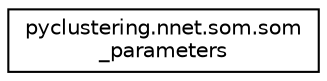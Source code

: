 digraph "Graphical Class Hierarchy"
{
 // INTERACTIVE_SVG=YES
 // LATEX_PDF_SIZE
  edge [fontname="Helvetica",fontsize="10",labelfontname="Helvetica",labelfontsize="10"];
  node [fontname="Helvetica",fontsize="10",shape=record];
  rankdir="LR";
  Node0 [label="pyclustering.nnet.som.som\l_parameters",height=0.2,width=0.4,color="black", fillcolor="white", style="filled",URL="$d2/da8/classpyclustering_1_1nnet_1_1som_1_1som__parameters.html",tooltip="Represents SOM parameters."];
}
